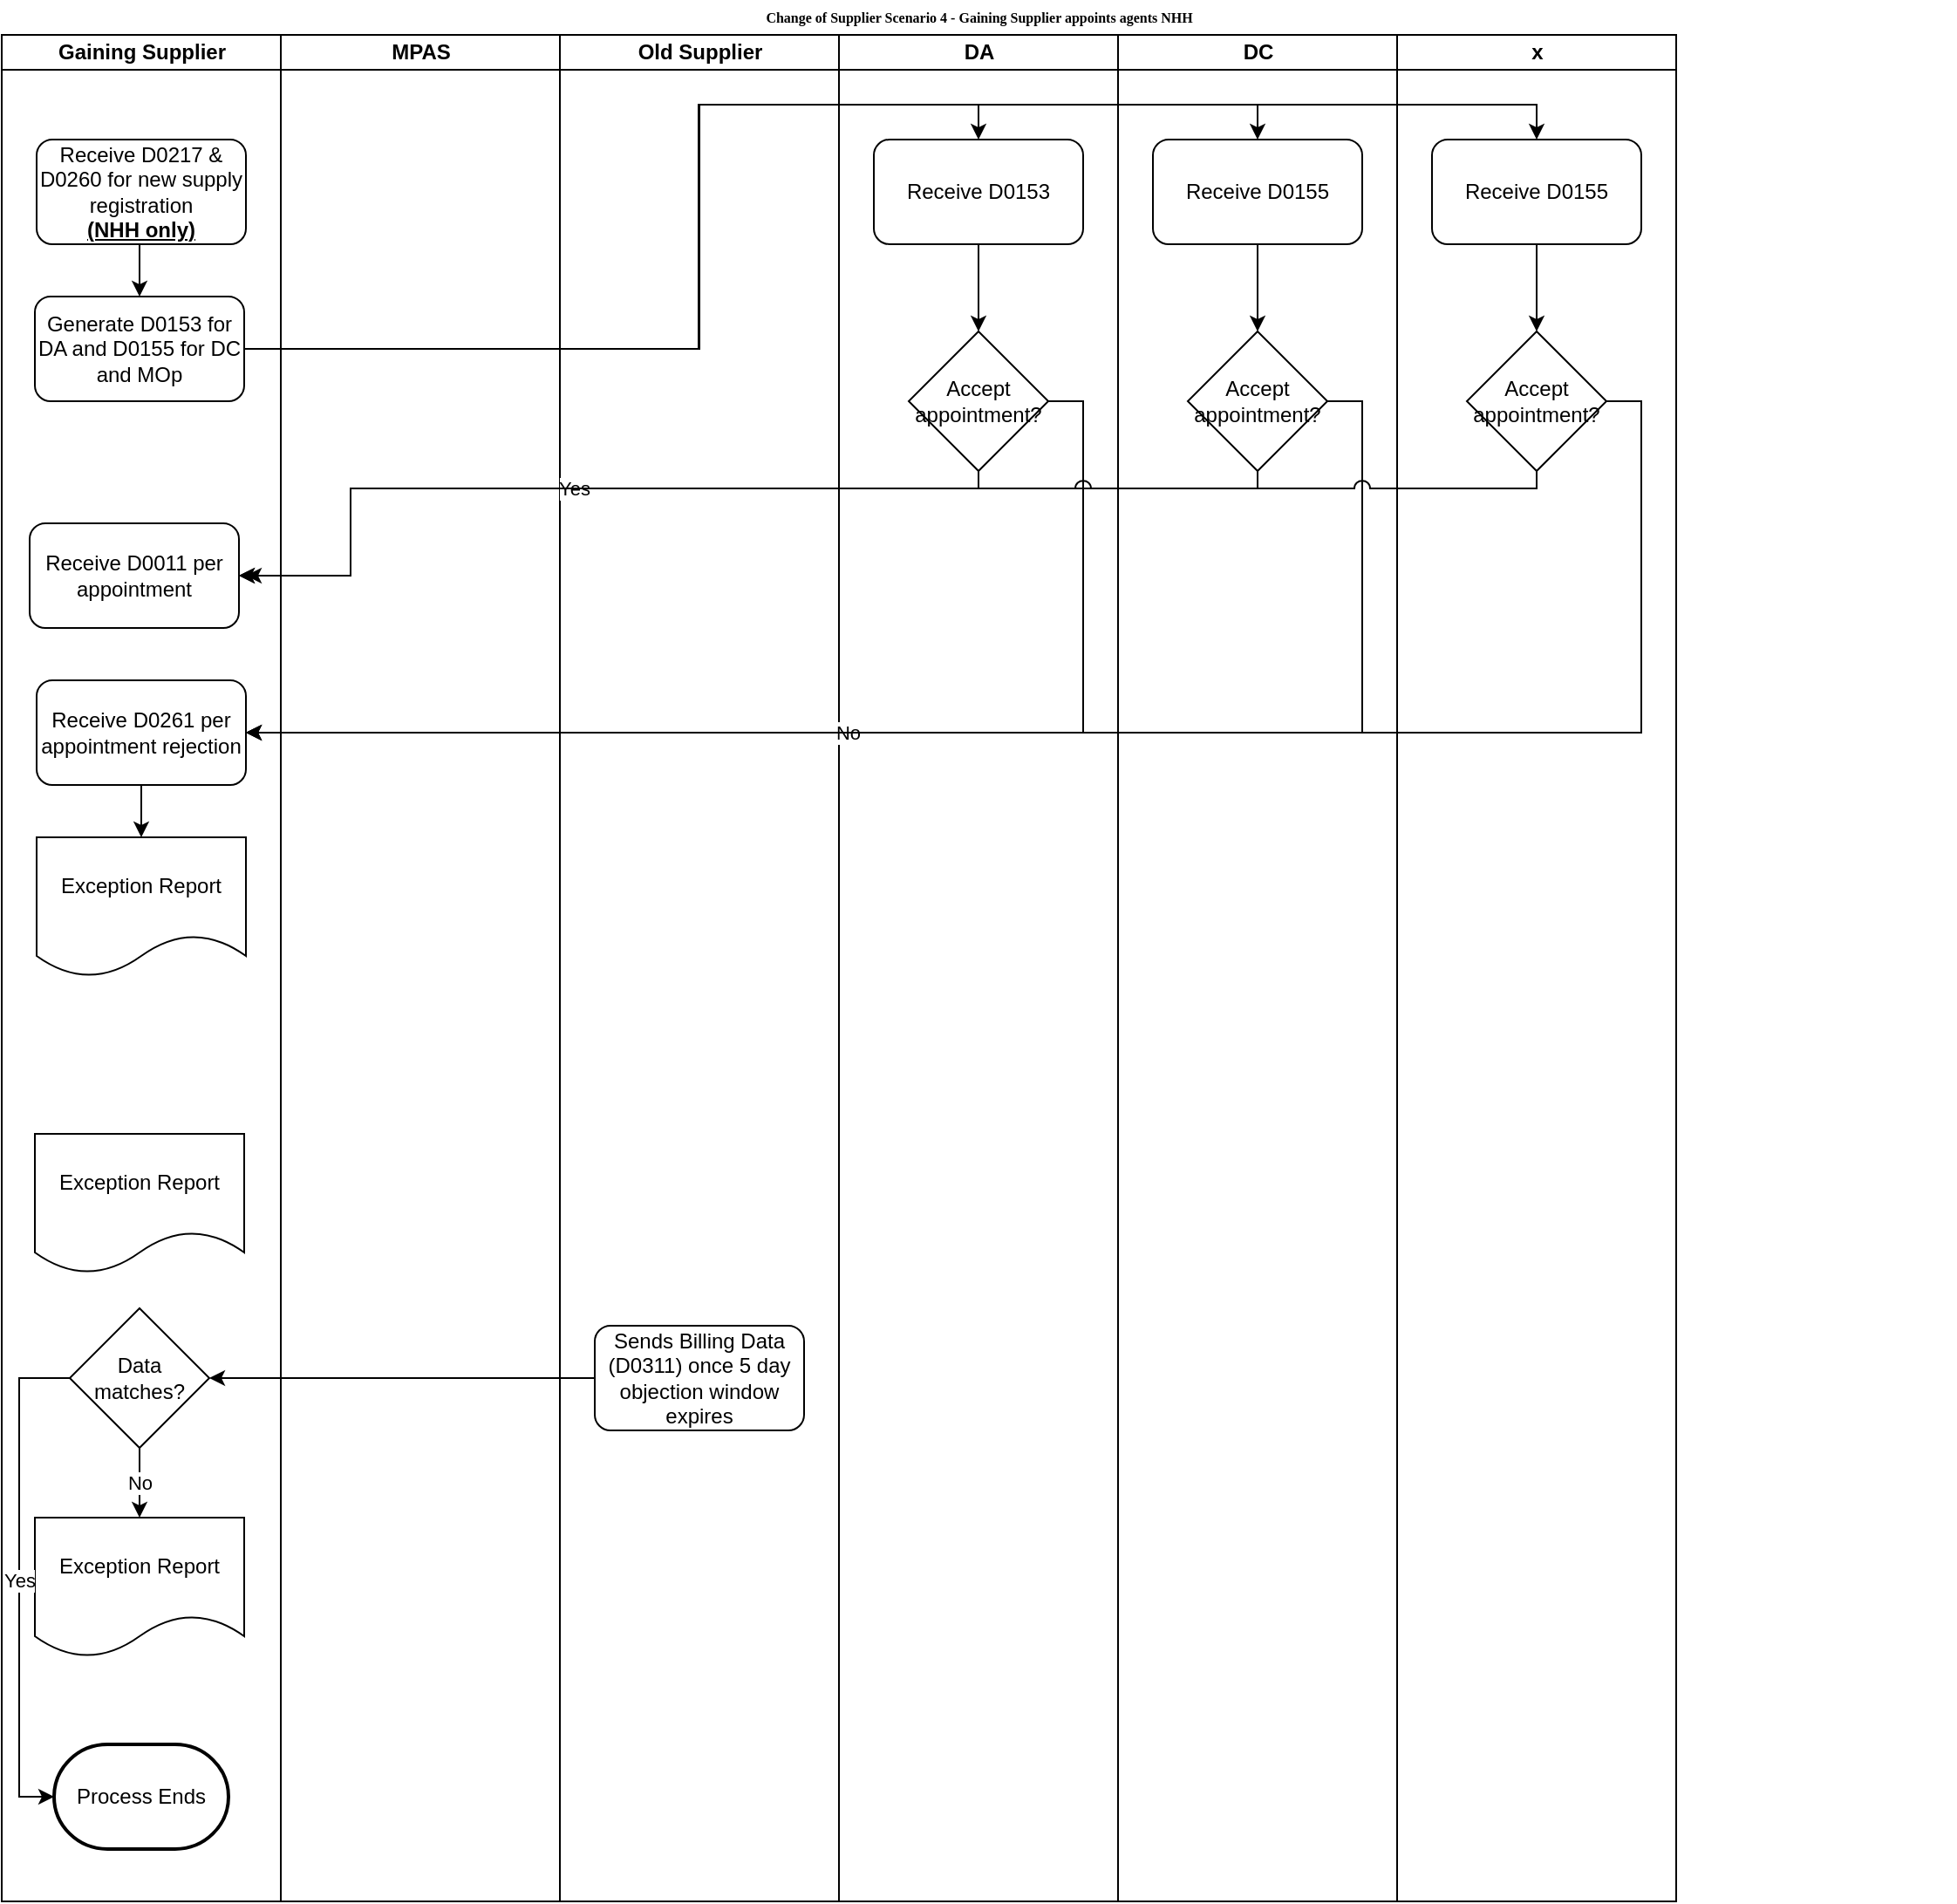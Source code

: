 <mxfile version="10.9.4" type="github"><diagram name="Page-1" id="74e2e168-ea6b-b213-b513-2b3c1d86103e"><mxGraphModel dx="750" dy="566" grid="1" gridSize="10" guides="1" tooltips="1" connect="1" arrows="1" fold="1" page="1" pageScale="1" pageWidth="827" pageHeight="1169" background="#ffffff" math="0" shadow="0"><root><mxCell id="0"/><mxCell id="1" parent="0"/><mxCell id="77e6c97f196da883-1" value="Change of Supplier Scenario 4 - Gaining Supplier appoints agents NHH" style="swimlane;html=1;childLayout=stackLayout;startSize=20;rounded=0;shadow=0;labelBackgroundColor=none;strokeColor=none;strokeWidth=1;fillColor=#ffffff;fontFamily=Verdana;fontSize=8;fontColor=#000000;align=center;" parent="1" vertex="1"><mxGeometry x="70" y="40" width="1120" height="1090" as="geometry"/></mxCell><mxCell id="77e6c97f196da883-2" value="Gaining Supplier" style="swimlane;html=1;startSize=20;" parent="77e6c97f196da883-1" vertex="1"><mxGeometry y="20" width="160" height="1070" as="geometry"/></mxCell><mxCell id="lABEAh94QwCFASmo0ZNv-2" style="edgeStyle=orthogonalEdgeStyle;rounded=0;orthogonalLoop=1;jettySize=auto;html=1;exitX=0.5;exitY=1;exitDx=0;exitDy=0;entryX=0.5;entryY=0;entryDx=0;entryDy=0;" edge="1" parent="77e6c97f196da883-2" source="zIyODxOTTqoCsG_aiIHh-10" target="lABEAh94QwCFASmo0ZNv-1"><mxGeometry relative="1" as="geometry"/></mxCell><mxCell id="zIyODxOTTqoCsG_aiIHh-10" value="Receive D0217 &amp;amp; D0260 for new supply registration &lt;br&gt;&lt;b&gt;&lt;u&gt;(NHH only)&lt;/u&gt;&lt;/b&gt;" style="rounded=1;whiteSpace=wrap;html=1;" parent="77e6c97f196da883-2" vertex="1"><mxGeometry x="20" y="60" width="120" height="60" as="geometry"/></mxCell><mxCell id="zIyODxOTTqoCsG_aiIHh-13" value="Exception Report" style="shape=document;whiteSpace=wrap;html=1;boundedLbl=1;" parent="77e6c97f196da883-2" vertex="1"><mxGeometry x="19" y="630" width="120" height="80" as="geometry"/></mxCell><mxCell id="zIyODxOTTqoCsG_aiIHh-19" value="Exception Report" style="shape=document;whiteSpace=wrap;html=1;boundedLbl=1;" parent="77e6c97f196da883-2" vertex="1"><mxGeometry x="19" y="850" width="120" height="80" as="geometry"/></mxCell><mxCell id="zIyODxOTTqoCsG_aiIHh-22" value="No" style="edgeStyle=orthogonalEdgeStyle;rounded=0;orthogonalLoop=1;jettySize=auto;html=1;exitX=0.5;exitY=1;exitDx=0;exitDy=0;" parent="77e6c97f196da883-2" source="zIyODxOTTqoCsG_aiIHh-20" target="zIyODxOTTqoCsG_aiIHh-19" edge="1"><mxGeometry relative="1" as="geometry"/></mxCell><mxCell id="zIyODxOTTqoCsG_aiIHh-24" value="Yes" style="edgeStyle=orthogonalEdgeStyle;rounded=0;orthogonalLoop=1;jettySize=auto;html=1;exitX=0;exitY=0.5;exitDx=0;exitDy=0;entryX=0;entryY=0.5;entryDx=0;entryDy=0;entryPerimeter=0;" parent="77e6c97f196da883-2" source="zIyODxOTTqoCsG_aiIHh-20" target="zIyODxOTTqoCsG_aiIHh-23" edge="1"><mxGeometry relative="1" as="geometry"><Array as="points"><mxPoint x="10" y="770"/><mxPoint x="10" y="1010"/></Array></mxGeometry></mxCell><mxCell id="zIyODxOTTqoCsG_aiIHh-20" value="Data matches?" style="rhombus;whiteSpace=wrap;html=1;" parent="77e6c97f196da883-2" vertex="1"><mxGeometry x="39" y="730" width="80" height="80" as="geometry"/></mxCell><mxCell id="zIyODxOTTqoCsG_aiIHh-21" style="edgeStyle=orthogonalEdgeStyle;rounded=0;orthogonalLoop=1;jettySize=auto;html=1;exitX=0.5;exitY=1;exitDx=0;exitDy=0;" parent="77e6c97f196da883-2" edge="1"><mxGeometry relative="1" as="geometry"><mxPoint x="80" y="800" as="sourcePoint"/><mxPoint x="80" y="800" as="targetPoint"/></mxGeometry></mxCell><mxCell id="zIyODxOTTqoCsG_aiIHh-23" value="Process Ends" style="strokeWidth=2;html=1;shape=mxgraph.flowchart.terminator;whiteSpace=wrap;" parent="77e6c97f196da883-2" vertex="1"><mxGeometry x="30" y="980" width="100" height="60" as="geometry"/></mxCell><mxCell id="8GCFweuIL4JDo90L80H1-16" value="Receive D0011 per appointment" style="rounded=1;whiteSpace=wrap;html=1;" parent="77e6c97f196da883-2" vertex="1"><mxGeometry x="16" y="280" width="120" height="60" as="geometry"/></mxCell><mxCell id="lABEAh94QwCFASmo0ZNv-1" value="Generate D0153 for DA and D0155 for DC and MOp" style="rounded=1;whiteSpace=wrap;html=1;" vertex="1" parent="77e6c97f196da883-2"><mxGeometry x="19" y="150" width="120" height="60" as="geometry"/></mxCell><mxCell id="lABEAh94QwCFASmo0ZNv-8" style="edgeStyle=orthogonalEdgeStyle;rounded=0;jumpStyle=arc;jumpSize=9;orthogonalLoop=1;jettySize=auto;html=1;exitX=0.5;exitY=1;exitDx=0;exitDy=0;entryX=0.5;entryY=0;entryDx=0;entryDy=0;" edge="1" parent="77e6c97f196da883-2" source="lABEAh94QwCFASmo0ZNv-3" target="lABEAh94QwCFASmo0ZNv-7"><mxGeometry relative="1" as="geometry"/></mxCell><mxCell id="lABEAh94QwCFASmo0ZNv-3" value="Receive D0261 per appointment rejection" style="rounded=1;whiteSpace=wrap;html=1;" vertex="1" parent="77e6c97f196da883-2"><mxGeometry x="20" y="370" width="120" height="60" as="geometry"/></mxCell><mxCell id="lABEAh94QwCFASmo0ZNv-7" value="Exception Report" style="shape=document;whiteSpace=wrap;html=1;boundedLbl=1;" vertex="1" parent="77e6c97f196da883-2"><mxGeometry x="20" y="460" width="120" height="80" as="geometry"/></mxCell><mxCell id="77e6c97f196da883-3" value="MPAS" style="swimlane;html=1;startSize=20;" parent="77e6c97f196da883-1" vertex="1"><mxGeometry x="160" y="20" width="160" height="1070" as="geometry"/></mxCell><mxCell id="77e6c97f196da883-4" value="Old Supplier" style="swimlane;html=1;startSize=20;" parent="77e6c97f196da883-1" vertex="1"><mxGeometry x="320" y="20" width="160" height="1070" as="geometry"/></mxCell><mxCell id="zIyODxOTTqoCsG_aiIHh-15" value="Sends Billing Data (D0311) once 5 day objection window expires" style="rounded=1;whiteSpace=wrap;html=1;" parent="77e6c97f196da883-4" vertex="1"><mxGeometry x="20" y="740" width="120" height="60" as="geometry"/></mxCell><mxCell id="wQQ8Tt-gBdMGujzAyKJH-7" value="DA" style="swimlane;html=1;startSize=20;" parent="77e6c97f196da883-1" vertex="1"><mxGeometry x="480" y="20" width="160" height="1070" as="geometry"/></mxCell><mxCell id="8GCFweuIL4JDo90L80H1-12" style="edgeStyle=orthogonalEdgeStyle;rounded=0;orthogonalLoop=1;jettySize=auto;html=1;exitX=0.5;exitY=1;exitDx=0;exitDy=0;" parent="wQQ8Tt-gBdMGujzAyKJH-7" source="8GCFweuIL4JDo90L80H1-1" target="8GCFweuIL4JDo90L80H1-9" edge="1"><mxGeometry relative="1" as="geometry"/></mxCell><mxCell id="8GCFweuIL4JDo90L80H1-1" value="Receive D0153" style="rounded=1;whiteSpace=wrap;html=1;" parent="wQQ8Tt-gBdMGujzAyKJH-7" vertex="1"><mxGeometry x="20" y="60" width="120" height="60" as="geometry"/></mxCell><mxCell id="8GCFweuIL4JDo90L80H1-9" value="Accept appointment?" style="rhombus;whiteSpace=wrap;html=1;" parent="wQQ8Tt-gBdMGujzAyKJH-7" vertex="1"><mxGeometry x="40" y="170" width="80" height="80" as="geometry"/></mxCell><mxCell id="77e6c97f196da883-5" value="DC" style="swimlane;html=1;startSize=20;" parent="77e6c97f196da883-1" vertex="1"><mxGeometry x="640" y="20" width="160" height="1070" as="geometry"/></mxCell><mxCell id="8GCFweuIL4JDo90L80H1-13" style="edgeStyle=orthogonalEdgeStyle;rounded=0;orthogonalLoop=1;jettySize=auto;html=1;exitX=0.5;exitY=1;exitDx=0;exitDy=0;" parent="77e6c97f196da883-5" source="8GCFweuIL4JDo90L80H1-4" target="8GCFweuIL4JDo90L80H1-11" edge="1"><mxGeometry relative="1" as="geometry"/></mxCell><mxCell id="8GCFweuIL4JDo90L80H1-4" value="Receive D0155" style="rounded=1;whiteSpace=wrap;html=1;" parent="77e6c97f196da883-5" vertex="1"><mxGeometry x="20" y="60" width="120" height="60" as="geometry"/></mxCell><mxCell id="8GCFweuIL4JDo90L80H1-11" value="Accept appointment?" style="rhombus;whiteSpace=wrap;html=1;" parent="77e6c97f196da883-5" vertex="1"><mxGeometry x="40" y="170" width="80" height="80" as="geometry"/></mxCell><mxCell id="77e6c97f196da883-7" value="x" style="swimlane;html=1;startSize=20;" parent="77e6c97f196da883-1" vertex="1"><mxGeometry x="800" y="20" width="160" height="1070" as="geometry"/></mxCell><mxCell id="8GCFweuIL4JDo90L80H1-15" style="edgeStyle=orthogonalEdgeStyle;rounded=0;orthogonalLoop=1;jettySize=auto;html=1;exitX=0.5;exitY=1;exitDx=0;exitDy=0;" parent="77e6c97f196da883-7" source="8GCFweuIL4JDo90L80H1-5" target="8GCFweuIL4JDo90L80H1-10" edge="1"><mxGeometry relative="1" as="geometry"/></mxCell><mxCell id="8GCFweuIL4JDo90L80H1-5" value="Receive D0155" style="rounded=1;whiteSpace=wrap;html=1;" parent="77e6c97f196da883-7" vertex="1"><mxGeometry x="20" y="60" width="120" height="60" as="geometry"/></mxCell><mxCell id="8GCFweuIL4JDo90L80H1-10" value="Accept appointment?" style="rhombus;whiteSpace=wrap;html=1;" parent="77e6c97f196da883-7" vertex="1"><mxGeometry x="40" y="170" width="80" height="80" as="geometry"/></mxCell><mxCell id="zIyODxOTTqoCsG_aiIHh-17" style="edgeStyle=orthogonalEdgeStyle;rounded=0;orthogonalLoop=1;jettySize=auto;html=1;entryX=1;entryY=0.5;entryDx=0;entryDy=0;" parent="77e6c97f196da883-1" source="zIyODxOTTqoCsG_aiIHh-15" target="zIyODxOTTqoCsG_aiIHh-20" edge="1"><mxGeometry relative="1" as="geometry"><mxPoint x="140" y="790" as="targetPoint"/></mxGeometry></mxCell><mxCell id="8GCFweuIL4JDo90L80H1-6" style="edgeStyle=orthogonalEdgeStyle;rounded=0;orthogonalLoop=1;jettySize=auto;html=1;exitX=1;exitY=0.5;exitDx=0;exitDy=0;entryX=0.5;entryY=0;entryDx=0;entryDy=0;" parent="77e6c97f196da883-1" source="lABEAh94QwCFASmo0ZNv-1" target="8GCFweuIL4JDo90L80H1-1" edge="1"><mxGeometry relative="1" as="geometry"><Array as="points"><mxPoint x="400" y="200"/><mxPoint x="400" y="60"/><mxPoint x="560" y="60"/></Array></mxGeometry></mxCell><mxCell id="8GCFweuIL4JDo90L80H1-7" style="edgeStyle=orthogonalEdgeStyle;rounded=0;orthogonalLoop=1;jettySize=auto;html=1;exitX=1;exitY=0.5;exitDx=0;exitDy=0;entryX=0.5;entryY=0;entryDx=0;entryDy=0;" parent="77e6c97f196da883-1" source="lABEAh94QwCFASmo0ZNv-1" target="8GCFweuIL4JDo90L80H1-4" edge="1"><mxGeometry relative="1" as="geometry"/></mxCell><mxCell id="8GCFweuIL4JDo90L80H1-8" style="edgeStyle=orthogonalEdgeStyle;rounded=0;orthogonalLoop=1;jettySize=auto;html=1;exitX=1;exitY=0.5;exitDx=0;exitDy=0;entryX=0.5;entryY=0;entryDx=0;entryDy=0;" parent="77e6c97f196da883-1" source="lABEAh94QwCFASmo0ZNv-1" target="8GCFweuIL4JDo90L80H1-5" edge="1"><mxGeometry relative="1" as="geometry"><Array as="points"><mxPoint x="400" y="200"/><mxPoint x="400" y="60"/><mxPoint x="880" y="60"/></Array></mxGeometry></mxCell><mxCell id="8GCFweuIL4JDo90L80H1-17" value="Yes" style="edgeStyle=orthogonalEdgeStyle;rounded=0;orthogonalLoop=1;jettySize=auto;html=1;exitX=0.5;exitY=1;exitDx=0;exitDy=0;entryX=1;entryY=0.5;entryDx=0;entryDy=0;" parent="77e6c97f196da883-1" source="8GCFweuIL4JDo90L80H1-9" target="8GCFweuIL4JDo90L80H1-16" edge="1"><mxGeometry relative="1" as="geometry"><Array as="points"><mxPoint x="560" y="280"/><mxPoint x="200" y="280"/><mxPoint x="200" y="330"/></Array></mxGeometry></mxCell><mxCell id="8GCFweuIL4JDo90L80H1-18" style="edgeStyle=orthogonalEdgeStyle;rounded=0;orthogonalLoop=1;jettySize=auto;html=1;exitX=0.5;exitY=1;exitDx=0;exitDy=0;entryX=1;entryY=0.5;entryDx=0;entryDy=0;jumpStyle=arc;jumpSize=9;" parent="77e6c97f196da883-1" source="8GCFweuIL4JDo90L80H1-11" target="8GCFweuIL4JDo90L80H1-16" edge="1"><mxGeometry relative="1" as="geometry"><Array as="points"><mxPoint x="720" y="280"/><mxPoint x="200" y="280"/><mxPoint x="200" y="330"/></Array></mxGeometry></mxCell><mxCell id="lABEAh94QwCFASmo0ZNv-4" value="No" style="edgeStyle=orthogonalEdgeStyle;rounded=0;orthogonalLoop=1;jettySize=auto;html=1;exitX=1;exitY=0.5;exitDx=0;exitDy=0;entryX=1;entryY=0.5;entryDx=0;entryDy=0;jumpStyle=none;jumpSize=9;" edge="1" parent="77e6c97f196da883-1" source="8GCFweuIL4JDo90L80H1-9" target="lABEAh94QwCFASmo0ZNv-3"><mxGeometry relative="1" as="geometry"/></mxCell><mxCell id="lABEAh94QwCFASmo0ZNv-5" style="edgeStyle=orthogonalEdgeStyle;rounded=0;jumpStyle=arc;jumpSize=9;orthogonalLoop=1;jettySize=auto;html=1;exitX=1;exitY=0.5;exitDx=0;exitDy=0;entryX=1;entryY=0.5;entryDx=0;entryDy=0;" edge="1" parent="77e6c97f196da883-1" source="8GCFweuIL4JDo90L80H1-11" target="lABEAh94QwCFASmo0ZNv-3"><mxGeometry relative="1" as="geometry"/></mxCell><mxCell id="8GCFweuIL4JDo90L80H1-19" style="edgeStyle=orthogonalEdgeStyle;rounded=0;orthogonalLoop=1;jettySize=auto;html=1;exitX=0.5;exitY=1;exitDx=0;exitDy=0;jumpStyle=arc;jumpSize=9;" parent="1" source="8GCFweuIL4JDo90L80H1-10" edge="1"><mxGeometry relative="1" as="geometry"><mxPoint x="210" y="370" as="targetPoint"/><Array as="points"><mxPoint x="950" y="320"/><mxPoint x="270" y="320"/><mxPoint x="270" y="370"/></Array></mxGeometry></mxCell><mxCell id="lABEAh94QwCFASmo0ZNv-6" style="edgeStyle=orthogonalEdgeStyle;rounded=0;jumpStyle=arc;jumpSize=9;orthogonalLoop=1;jettySize=auto;html=1;exitX=1;exitY=0.5;exitDx=0;exitDy=0;" edge="1" parent="1" source="8GCFweuIL4JDo90L80H1-10"><mxGeometry relative="1" as="geometry"><mxPoint x="210" y="460" as="targetPoint"/><Array as="points"><mxPoint x="1010" y="270"/><mxPoint x="1010" y="460"/></Array></mxGeometry></mxCell></root></mxGraphModel></diagram></mxfile>